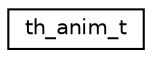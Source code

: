 digraph "Graphical Class Hierarchy"
{
 // LATEX_PDF_SIZE
  edge [fontname="Helvetica",fontsize="10",labelfontname="Helvetica",labelfontsize="10"];
  node [fontname="Helvetica",fontsize="10",shape=record];
  rankdir="LR";
  Node0 [label="th_anim_t",height=0.2,width=0.4,color="black", fillcolor="white", style="filled",URL="$structth__anim__t.html",tooltip=" "];
}

